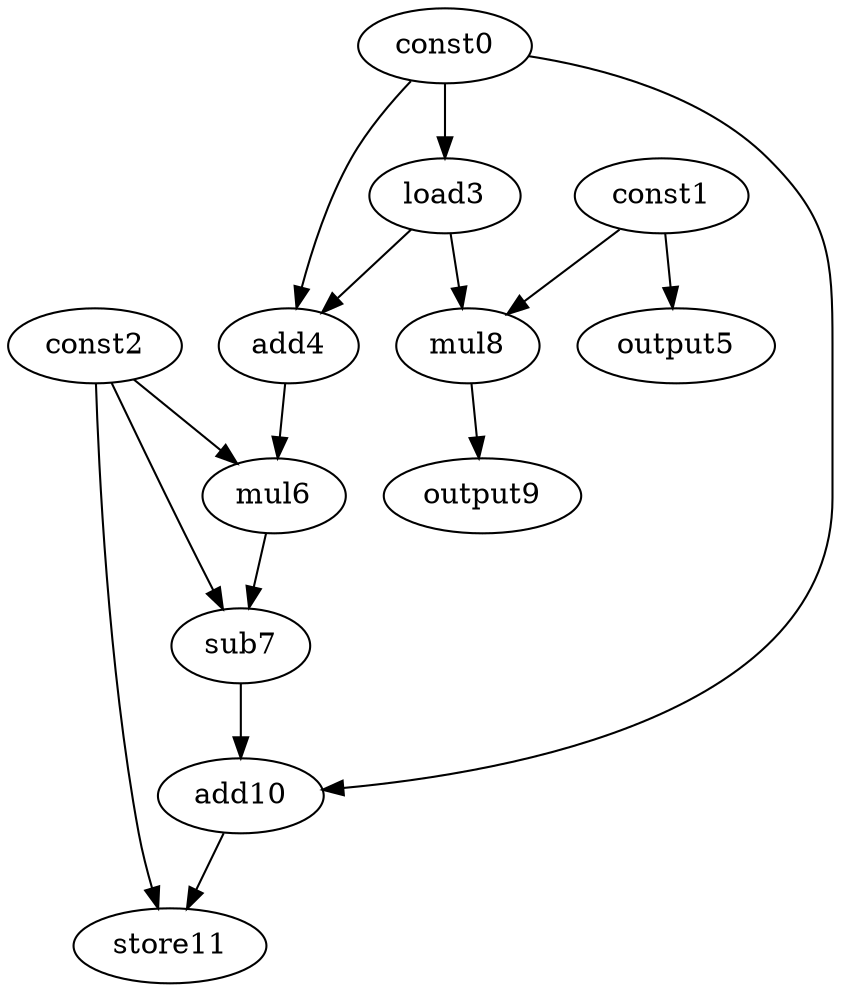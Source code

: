 digraph G { 
const0[opcode=const]; 
const1[opcode=const]; 
const2[opcode=const]; 
load3[opcode=load]; 
add4[opcode=add]; 
output5[opcode=output]; 
mul6[opcode=mul]; 
sub7[opcode=sub]; 
mul8[opcode=mul]; 
output9[opcode=output]; 
add10[opcode=add]; 
store11[opcode=store]; 
const0->load3[operand=0];
const1->output5[operand=0];
const0->add4[operand=0];
load3->add4[operand=1];
const1->mul8[operand=0];
load3->mul8[operand=1];
const2->mul6[operand=0];
add4->mul6[operand=1];
mul8->output9[operand=0];
const2->sub7[operand=0];
mul6->sub7[operand=1];
sub7->add10[operand=0];
const0->add10[operand=1];
add10->store11[operand=0];
const2->store11[operand=1];
}
